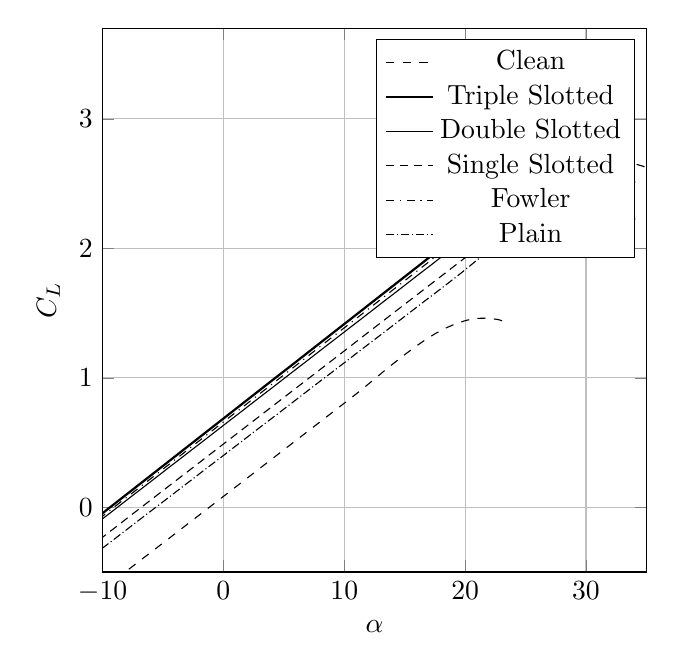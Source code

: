 %CL alpha high lift WING
\begin{tikzpicture}

\begin{axis}[
width=0.7\textwidth,
height=0.7\textwidth,
scaled ticks=false, tick label style={/pgf/number format/fixed},
xmin=-10,
xmax=35,
xlabel={$\alpha$},
xmajorgrids,
ymin=-0.5,
ymax=3.7,
ylabel={$C_L$},
ymajorgrids,
legend entries = {Clean\\Triple Slotted\\Double Slotted\\Single Slotted\\Fowler\\Plain\\}]

\addplot [
color=black,
dashed
]
table[row sep=crcr]{
-10.0	-0.635\\
-9.139	-0.573\\
-8.277	-0.511\\
-7.416	-0.449\\
-6.555	-0.387\\
-5.694	-0.326\\
-4.832	-0.264\\
-3.971	-0.202\\
-3.11	-0.14\\
-2.249	-0.078\\
-1.387	-0.016\\
-0.526	0.046\\
0.335	0.108\\
1.196	0.17\\
2.058	0.232\\
2.919	0.294\\
3.78	0.356\\
4.641	0.418\\
5.503	0.48\\
6.364	0.542\\
7.225	0.604\\
8.086	0.666\\
8.948	0.728\\
9.809	0.79\\
10.67	0.852\\
11.531	0.916\\
12.393	0.982\\
13.254	1.049\\
14.115	1.114\\
14.976	1.177\\
15.838	1.237\\
16.699	1.293\\
17.56	1.343\\
18.421	1.385\\
19.283	1.42\\
20.144	1.445\\
21.005	1.459\\
21.866	1.461\\
22.728	1.45\\
23.589	1.425\\
};

\addplot [
color=black,
thick
]
table[row sep=crcr]{
-13.0	-0.265\\
-12.083	-0.198\\
-11.167	-0.131\\
-10.25	-0.064\\
-9.334	0.003\\
-8.417	0.07\\
-7.501	0.137\\
-6.584	0.204\\
-5.667	0.271\\
-4.751	0.338\\
-3.834	0.405\\
-2.918	0.472\\
-2.001	0.539\\
-1.085	0.606\\
-0.168	0.673\\
0.749	0.74\\
1.665	0.807\\
2.582	0.874\\
3.498	0.941\\
4.415	1.008\\
5.331	1.074\\
6.248	1.141\\
7.165	1.208\\
8.081	1.275\\
8.998	1.342\\
9.914	1.409\\
10.831	1.476\\
11.747	1.543\\
12.664	1.61\\
13.581	1.677\\
14.497	1.744\\
15.414	1.811\\
16.33	1.878\\
17.247	1.946\\
18.164	2.016\\
19.08	2.088\\
19.997	2.159\\
20.913	2.229\\
21.83	2.295\\
22.746	2.357\\
23.663	2.413\\
24.58	2.461\\
25.496	2.499\\
26.413	2.527\\
27.329	2.543\\
28.246	2.545\\
29.162	2.532\\
30.079	2.501\\
30.996	2.453\\
31.912	2.385\\
};

\addplot [
color=black,
solid
]
table[row sep=crcr]{
-13.0	-0.305\\
-12.062	-0.238\\
-11.124	-0.17\\
-10.186	-0.102\\
-9.248	-0.035\\
-8.311	0.033\\
-7.373	0.101\\
-6.435	0.168\\
-5.497	0.236\\
-4.559	0.304\\
-3.621	0.371\\
-2.683	0.439\\
-1.745	0.506\\
-0.808	0.574\\
0.13	0.642\\
1.068	0.709\\
2.006	0.777\\
2.944	0.845\\
3.882	0.912\\
4.82	0.98\\
5.758	1.048\\
6.695	1.115\\
7.633	1.183\\
8.571	1.251\\
9.509	1.318\\
10.447	1.386\\
11.385	1.453\\
12.323	1.521\\
13.261	1.589\\
14.198	1.656\\
15.136	1.724\\
16.074	1.792\\
17.012	1.859\\
17.95	1.927\\
18.888	1.997\\
19.826	2.069\\
20.764	2.142\\
21.701	2.213\\
22.639	2.281\\
23.577	2.345\\
24.515	2.403\\
25.453	2.453\\
26.391	2.493\\
27.329	2.523\\
28.267	2.541\\
29.204	2.544\\
30.142	2.532\\
31.08	2.503\\
32.018	2.455\\
32.956	2.386\\
};

\addplot [
color=black,
densely dashed
]
table[row sep=crcr]{
-13.0	-0.447\\
-11.984	-0.374\\
-10.969	-0.301\\
-9.953	-0.228\\
-8.938	-0.155\\
-7.922	-0.081\\
-6.907	-0.008\\
-5.891	0.065\\
-4.876	0.138\\
-3.86	0.211\\
-2.845	0.284\\
-1.829	0.357\\
-0.814	0.43\\
0.202	0.503\\
1.217	0.576\\
2.233	0.649\\
3.248	0.722\\
4.264	0.795\\
5.279	0.868\\
6.295	0.941\\
7.31	1.014\\
8.326	1.087\\
9.341	1.16\\
10.357	1.233\\
11.372	1.307\\
12.388	1.38\\
13.404	1.453\\
14.419	1.526\\
15.435	1.599\\
16.45	1.672\\
17.466	1.745\\
18.481	1.818\\
19.497	1.891\\
20.512	1.964\\
21.528	2.037\\
22.543	2.112\\
23.559	2.19\\
24.574	2.268\\
25.59	2.345\\
26.605	2.418\\
27.621	2.485\\
28.636	2.545\\
29.652	2.596\\
30.667	2.635\\
31.683	2.66\\
32.698	2.67\\
33.714	2.661\\
34.729	2.634\\
35.745	2.584\\
36.761	2.511\\
};

\addplot [
color=black,
dashdotted
]
table[row sep=crcr]{
-13.0	-0.287\\
-12.039	-0.217\\
-11.078	-0.147\\
-10.118	-0.077\\
-9.157	-0.007\\
-8.196	0.063\\
-7.235	0.132\\
-6.274	0.202\\
-5.314	0.272\\
-4.353	0.342\\
-3.392	0.412\\
-2.431	0.482\\
-1.47	0.552\\
-0.51	0.622\\
0.451	0.692\\
1.412	0.761\\
2.373	0.831\\
3.334	0.901\\
4.294	0.971\\
5.255	1.041\\
6.216	1.111\\
7.177	1.181\\
8.138	1.251\\
9.098	1.321\\
10.059	1.39\\
11.02	1.46\\
11.981	1.53\\
12.942	1.6\\
13.902	1.67\\
14.863	1.74\\
15.824	1.81\\
16.785	1.88\\
17.746	1.95\\
18.706	2.019\\
19.667	2.091\\
20.628	2.165\\
21.589	2.24\\
22.55	2.314\\
23.51	2.385\\
24.471	2.452\\
25.432	2.513\\
26.393	2.567\\
27.354	2.611\\
28.314	2.644\\
29.275	2.664\\
30.236	2.669\\
31.197	2.658\\
32.158	2.629\\
33.118	2.58\\
34.079	2.509\\
};

\addplot [
color=black,
densely dashdotted
]
table[row sep=crcr]{
-13.0	-0.53\\
-12.039	-0.461\\
-11.078	-0.392\\
-10.116	-0.323\\
-9.155	-0.255\\
-8.194	-0.186\\
-7.233	-0.117\\
-6.271	-0.048\\
-5.31	0.02\\
-4.349	0.089\\
-3.388	0.158\\
-2.426	0.227\\
-1.465	0.296\\
-0.504	0.364\\
0.457	0.433\\
1.418	0.502\\
2.38	0.571\\
3.341	0.64\\
4.302	0.708\\
5.263	0.777\\
6.225	0.846\\
7.186	0.915\\
8.147	0.984\\
9.108	1.052\\
10.07	1.121\\
11.031	1.19\\
11.992	1.259\\
12.953	1.327\\
13.914	1.396\\
14.876	1.465\\
15.837	1.534\\
16.798	1.603\\
17.759	1.671\\
18.721	1.74\\
19.682	1.81\\
20.643	1.883\\
21.604	1.957\\
22.565	2.03\\
23.527	2.1\\
24.488	2.166\\
25.449	2.227\\
26.41	2.279\\
27.372	2.323\\
28.333	2.355\\
29.294	2.375\\
30.255	2.38\\
31.217	2.369\\
32.178	2.34\\
33.139	2.292\\
34.1	2.222\\
};
\end{axis}
\end{tikzpicture}%
